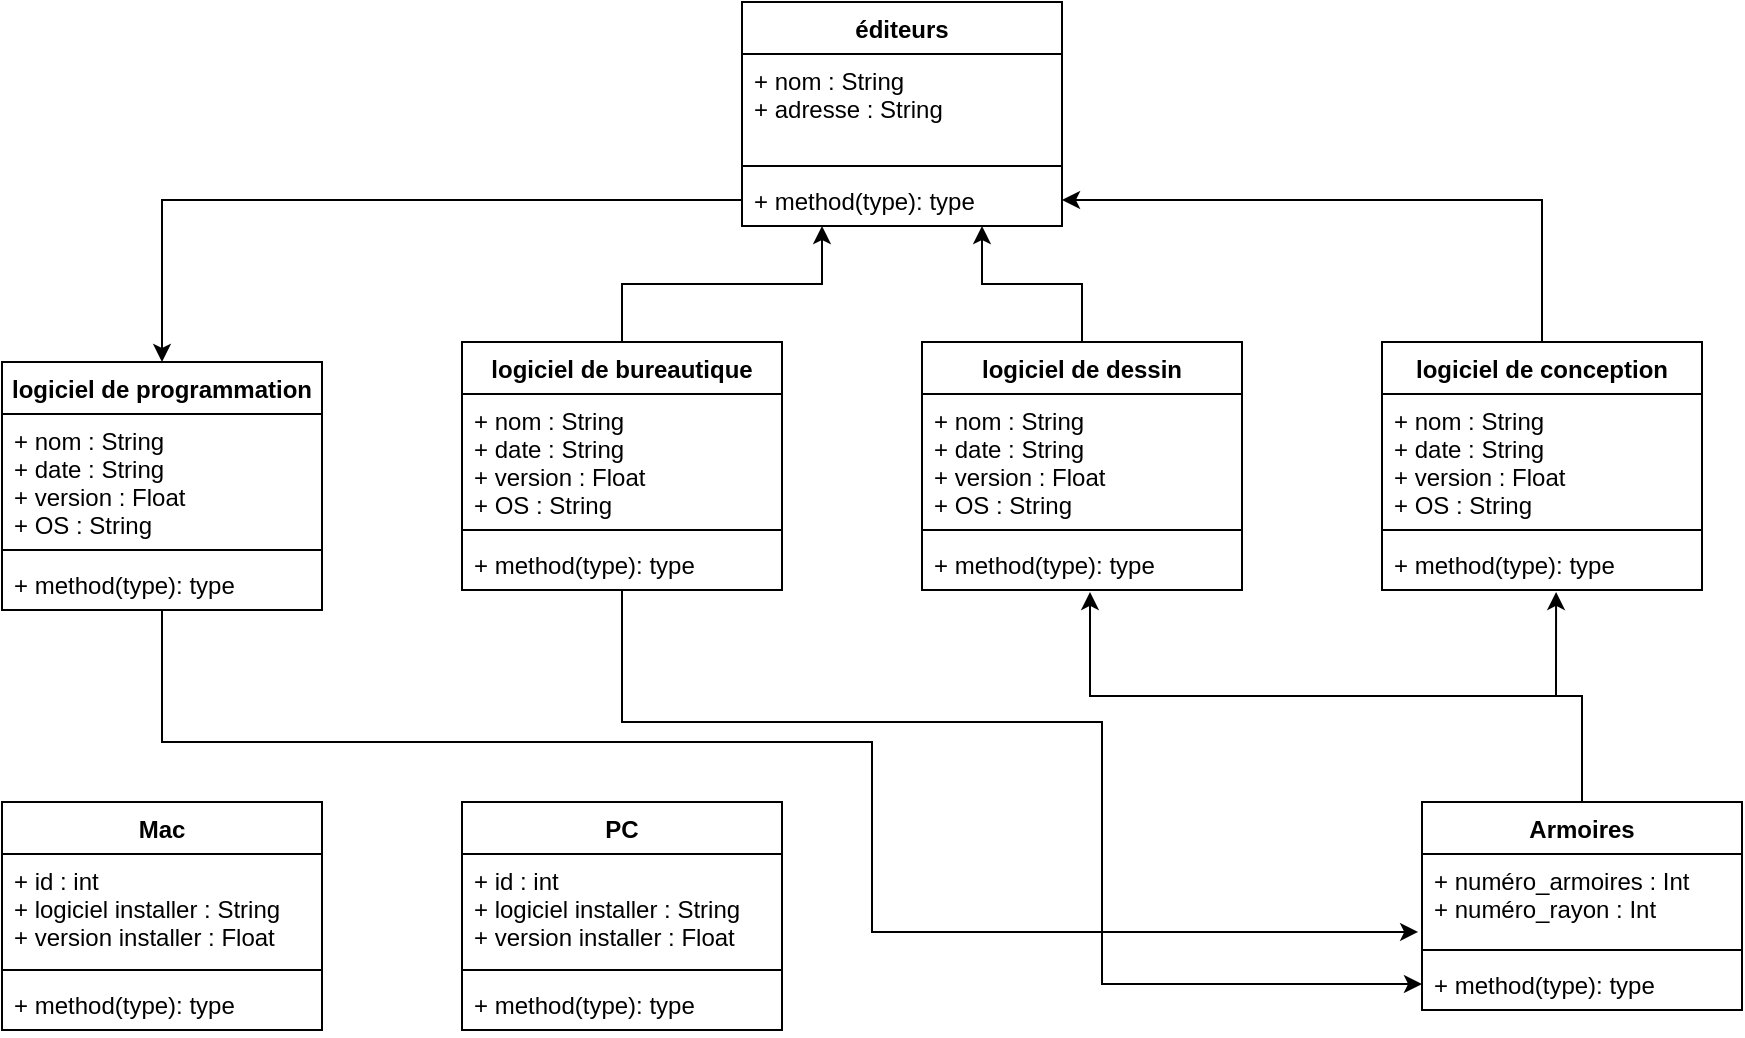 <mxfile version="12.6.1" type="github">
  <diagram id="C5RBs43oDa-KdzZeNtuy" name="Page-1">
    <mxGraphModel dx="1102" dy="611" grid="1" gridSize="10" guides="1" tooltips="1" connect="1" arrows="1" fold="1" page="1" pageScale="1" pageWidth="827" pageHeight="1169" math="0" shadow="0">
      <root>
        <mxCell id="WIyWlLk6GJQsqaUBKTNV-0"/>
        <mxCell id="WIyWlLk6GJQsqaUBKTNV-1" parent="WIyWlLk6GJQsqaUBKTNV-0"/>
        <mxCell id="AofymKX_eStTces13Uos-10" style="edgeStyle=orthogonalEdgeStyle;rounded=0;orthogonalLoop=1;jettySize=auto;html=1;entryX=0.25;entryY=1;entryDx=0;entryDy=0;" edge="1" parent="WIyWlLk6GJQsqaUBKTNV-1" source="kCWOjqtQE3j7d7yytdrT-0" target="kCWOjqtQE3j7d7yytdrT-18">
          <mxGeometry relative="1" as="geometry"/>
        </mxCell>
        <mxCell id="kCWOjqtQE3j7d7yytdrT-0" value="logiciel de bureautique" style="swimlane;fontStyle=1;align=center;verticalAlign=top;childLayout=stackLayout;horizontal=1;startSize=26;horizontalStack=0;resizeParent=1;resizeParentMax=0;resizeLast=0;collapsible=1;marginBottom=0;" parent="WIyWlLk6GJQsqaUBKTNV-1" vertex="1">
          <mxGeometry x="250" y="180" width="160" height="124" as="geometry"/>
        </mxCell>
        <mxCell id="AofymKX_eStTces13Uos-6" value="+ nom : String&#xa;+ date : String&#xa;+ version : Float&#xa;+ OS : String" style="text;strokeColor=none;fillColor=none;align=left;verticalAlign=top;spacingLeft=4;spacingRight=4;overflow=hidden;rotatable=0;points=[[0,0.5],[1,0.5]];portConstraint=eastwest;" vertex="1" parent="kCWOjqtQE3j7d7yytdrT-0">
          <mxGeometry y="26" width="160" height="64" as="geometry"/>
        </mxCell>
        <mxCell id="kCWOjqtQE3j7d7yytdrT-2" value="" style="line;strokeWidth=1;fillColor=none;align=left;verticalAlign=middle;spacingTop=-1;spacingLeft=3;spacingRight=3;rotatable=0;labelPosition=right;points=[];portConstraint=eastwest;" parent="kCWOjqtQE3j7d7yytdrT-0" vertex="1">
          <mxGeometry y="90" width="160" height="8" as="geometry"/>
        </mxCell>
        <mxCell id="kCWOjqtQE3j7d7yytdrT-3" value="+ method(type): type" style="text;strokeColor=none;fillColor=none;align=left;verticalAlign=top;spacingLeft=4;spacingRight=4;overflow=hidden;rotatable=0;points=[[0,0.5],[1,0.5]];portConstraint=eastwest;" parent="kCWOjqtQE3j7d7yytdrT-0" vertex="1">
          <mxGeometry y="98" width="160" height="26" as="geometry"/>
        </mxCell>
        <mxCell id="AofymKX_eStTces13Uos-11" style="edgeStyle=orthogonalEdgeStyle;rounded=0;orthogonalLoop=1;jettySize=auto;html=1;entryX=0.75;entryY=1;entryDx=0;entryDy=0;" edge="1" parent="WIyWlLk6GJQsqaUBKTNV-1" source="kCWOjqtQE3j7d7yytdrT-4" target="kCWOjqtQE3j7d7yytdrT-18">
          <mxGeometry relative="1" as="geometry"/>
        </mxCell>
        <mxCell id="kCWOjqtQE3j7d7yytdrT-4" value="logiciel de dessin" style="swimlane;fontStyle=1;align=center;verticalAlign=top;childLayout=stackLayout;horizontal=1;startSize=26;horizontalStack=0;resizeParent=1;resizeParentMax=0;resizeLast=0;collapsible=1;marginBottom=0;" parent="WIyWlLk6GJQsqaUBKTNV-1" vertex="1">
          <mxGeometry x="480" y="180" width="160" height="124" as="geometry"/>
        </mxCell>
        <mxCell id="AofymKX_eStTces13Uos-7" value="+ nom : String&#xa;+ date : String&#xa;+ version : Float&#xa;+ OS : String" style="text;strokeColor=none;fillColor=none;align=left;verticalAlign=top;spacingLeft=4;spacingRight=4;overflow=hidden;rotatable=0;points=[[0,0.5],[1,0.5]];portConstraint=eastwest;" vertex="1" parent="kCWOjqtQE3j7d7yytdrT-4">
          <mxGeometry y="26" width="160" height="64" as="geometry"/>
        </mxCell>
        <mxCell id="kCWOjqtQE3j7d7yytdrT-6" value="" style="line;strokeWidth=1;fillColor=none;align=left;verticalAlign=middle;spacingTop=-1;spacingLeft=3;spacingRight=3;rotatable=0;labelPosition=right;points=[];portConstraint=eastwest;" parent="kCWOjqtQE3j7d7yytdrT-4" vertex="1">
          <mxGeometry y="90" width="160" height="8" as="geometry"/>
        </mxCell>
        <mxCell id="kCWOjqtQE3j7d7yytdrT-7" value="+ method(type): type" style="text;strokeColor=none;fillColor=none;align=left;verticalAlign=top;spacingLeft=4;spacingRight=4;overflow=hidden;rotatable=0;points=[[0,0.5],[1,0.5]];portConstraint=eastwest;" parent="kCWOjqtQE3j7d7yytdrT-4" vertex="1">
          <mxGeometry y="98" width="160" height="26" as="geometry"/>
        </mxCell>
        <mxCell id="AofymKX_eStTces13Uos-12" style="edgeStyle=orthogonalEdgeStyle;rounded=0;orthogonalLoop=1;jettySize=auto;html=1;exitX=0.5;exitY=0;exitDx=0;exitDy=0;entryX=1;entryY=0.5;entryDx=0;entryDy=0;" edge="1" parent="WIyWlLk6GJQsqaUBKTNV-1" source="kCWOjqtQE3j7d7yytdrT-8" target="kCWOjqtQE3j7d7yytdrT-21">
          <mxGeometry relative="1" as="geometry"/>
        </mxCell>
        <mxCell id="kCWOjqtQE3j7d7yytdrT-8" value="logiciel de conception" style="swimlane;fontStyle=1;align=center;verticalAlign=top;childLayout=stackLayout;horizontal=1;startSize=26;horizontalStack=0;resizeParent=1;resizeParentMax=0;resizeLast=0;collapsible=1;marginBottom=0;" parent="WIyWlLk6GJQsqaUBKTNV-1" vertex="1">
          <mxGeometry x="710" y="180" width="160" height="124" as="geometry"/>
        </mxCell>
        <mxCell id="AofymKX_eStTces13Uos-8" value="+ nom : String&#xa;+ date : String&#xa;+ version : Float&#xa;+ OS : String" style="text;strokeColor=none;fillColor=none;align=left;verticalAlign=top;spacingLeft=4;spacingRight=4;overflow=hidden;rotatable=0;points=[[0,0.5],[1,0.5]];portConstraint=eastwest;" vertex="1" parent="kCWOjqtQE3j7d7yytdrT-8">
          <mxGeometry y="26" width="160" height="64" as="geometry"/>
        </mxCell>
        <mxCell id="kCWOjqtQE3j7d7yytdrT-10" value="" style="line;strokeWidth=1;fillColor=none;align=left;verticalAlign=middle;spacingTop=-1;spacingLeft=3;spacingRight=3;rotatable=0;labelPosition=right;points=[];portConstraint=eastwest;" parent="kCWOjqtQE3j7d7yytdrT-8" vertex="1">
          <mxGeometry y="90" width="160" height="8" as="geometry"/>
        </mxCell>
        <mxCell id="kCWOjqtQE3j7d7yytdrT-11" value="+ method(type): type" style="text;strokeColor=none;fillColor=none;align=left;verticalAlign=top;spacingLeft=4;spacingRight=4;overflow=hidden;rotatable=0;points=[[0,0.5],[1,0.5]];portConstraint=eastwest;" parent="kCWOjqtQE3j7d7yytdrT-8" vertex="1">
          <mxGeometry y="98" width="160" height="26" as="geometry"/>
        </mxCell>
        <mxCell id="kCWOjqtQE3j7d7yytdrT-13" value="logiciel de programmation" style="swimlane;fontStyle=1;align=center;verticalAlign=top;childLayout=stackLayout;horizontal=1;startSize=26;horizontalStack=0;resizeParent=1;resizeParentMax=0;resizeLast=0;collapsible=1;marginBottom=0;" parent="WIyWlLk6GJQsqaUBKTNV-1" vertex="1">
          <mxGeometry x="20" y="190" width="160" height="124" as="geometry"/>
        </mxCell>
        <mxCell id="kCWOjqtQE3j7d7yytdrT-26" value="+ nom : String&#xa;+ date : String&#xa;+ version : Float&#xa;+ OS : String" style="text;strokeColor=none;fillColor=none;align=left;verticalAlign=top;spacingLeft=4;spacingRight=4;overflow=hidden;rotatable=0;points=[[0,0.5],[1,0.5]];portConstraint=eastwest;" parent="kCWOjqtQE3j7d7yytdrT-13" vertex="1">
          <mxGeometry y="26" width="160" height="64" as="geometry"/>
        </mxCell>
        <mxCell id="kCWOjqtQE3j7d7yytdrT-15" value="" style="line;strokeWidth=1;fillColor=none;align=left;verticalAlign=middle;spacingTop=-1;spacingLeft=3;spacingRight=3;rotatable=0;labelPosition=right;points=[];portConstraint=eastwest;" parent="kCWOjqtQE3j7d7yytdrT-13" vertex="1">
          <mxGeometry y="90" width="160" height="8" as="geometry"/>
        </mxCell>
        <mxCell id="kCWOjqtQE3j7d7yytdrT-16" value="+ method(type): type" style="text;strokeColor=none;fillColor=none;align=left;verticalAlign=top;spacingLeft=4;spacingRight=4;overflow=hidden;rotatable=0;points=[[0,0.5],[1,0.5]];portConstraint=eastwest;" parent="kCWOjqtQE3j7d7yytdrT-13" vertex="1">
          <mxGeometry y="98" width="160" height="26" as="geometry"/>
        </mxCell>
        <mxCell id="kCWOjqtQE3j7d7yytdrT-18" value="éditeurs" style="swimlane;fontStyle=1;align=center;verticalAlign=top;childLayout=stackLayout;horizontal=1;startSize=26;horizontalStack=0;resizeParent=1;resizeParentMax=0;resizeLast=0;collapsible=1;marginBottom=0;" parent="WIyWlLk6GJQsqaUBKTNV-1" vertex="1">
          <mxGeometry x="390" y="10" width="160" height="112" as="geometry"/>
        </mxCell>
        <mxCell id="kCWOjqtQE3j7d7yytdrT-19" value="+ nom : String&#xa;+ adresse : String&#xa;" style="text;strokeColor=none;fillColor=none;align=left;verticalAlign=top;spacingLeft=4;spacingRight=4;overflow=hidden;rotatable=0;points=[[0,0.5],[1,0.5]];portConstraint=eastwest;" parent="kCWOjqtQE3j7d7yytdrT-18" vertex="1">
          <mxGeometry y="26" width="160" height="52" as="geometry"/>
        </mxCell>
        <mxCell id="kCWOjqtQE3j7d7yytdrT-20" value="" style="line;strokeWidth=1;fillColor=none;align=left;verticalAlign=middle;spacingTop=-1;spacingLeft=3;spacingRight=3;rotatable=0;labelPosition=right;points=[];portConstraint=eastwest;" parent="kCWOjqtQE3j7d7yytdrT-18" vertex="1">
          <mxGeometry y="78" width="160" height="8" as="geometry"/>
        </mxCell>
        <mxCell id="kCWOjqtQE3j7d7yytdrT-21" value="+ method(type): type" style="text;strokeColor=none;fillColor=none;align=left;verticalAlign=top;spacingLeft=4;spacingRight=4;overflow=hidden;rotatable=0;points=[[0,0.5],[1,0.5]];portConstraint=eastwest;" parent="kCWOjqtQE3j7d7yytdrT-18" vertex="1">
          <mxGeometry y="86" width="160" height="26" as="geometry"/>
        </mxCell>
        <mxCell id="kCWOjqtQE3j7d7yytdrT-32" value="Mac" style="swimlane;fontStyle=1;align=center;verticalAlign=top;childLayout=stackLayout;horizontal=1;startSize=26;horizontalStack=0;resizeParent=1;resizeParentMax=0;resizeLast=0;collapsible=1;marginBottom=0;" parent="WIyWlLk6GJQsqaUBKTNV-1" vertex="1">
          <mxGeometry x="20" y="410" width="160" height="114" as="geometry"/>
        </mxCell>
        <mxCell id="kCWOjqtQE3j7d7yytdrT-33" value="+ id : int&#xa;+ logiciel installer : String&#xa;+ version installer : Float" style="text;strokeColor=none;fillColor=none;align=left;verticalAlign=top;spacingLeft=4;spacingRight=4;overflow=hidden;rotatable=0;points=[[0,0.5],[1,0.5]];portConstraint=eastwest;" parent="kCWOjqtQE3j7d7yytdrT-32" vertex="1">
          <mxGeometry y="26" width="160" height="54" as="geometry"/>
        </mxCell>
        <mxCell id="kCWOjqtQE3j7d7yytdrT-34" value="" style="line;strokeWidth=1;fillColor=none;align=left;verticalAlign=middle;spacingTop=-1;spacingLeft=3;spacingRight=3;rotatable=0;labelPosition=right;points=[];portConstraint=eastwest;" parent="kCWOjqtQE3j7d7yytdrT-32" vertex="1">
          <mxGeometry y="80" width="160" height="8" as="geometry"/>
        </mxCell>
        <mxCell id="kCWOjqtQE3j7d7yytdrT-35" value="+ method(type): type" style="text;strokeColor=none;fillColor=none;align=left;verticalAlign=top;spacingLeft=4;spacingRight=4;overflow=hidden;rotatable=0;points=[[0,0.5],[1,0.5]];portConstraint=eastwest;" parent="kCWOjqtQE3j7d7yytdrT-32" vertex="1">
          <mxGeometry y="88" width="160" height="26" as="geometry"/>
        </mxCell>
        <mxCell id="kCWOjqtQE3j7d7yytdrT-36" value="PC" style="swimlane;fontStyle=1;align=center;verticalAlign=top;childLayout=stackLayout;horizontal=1;startSize=26;horizontalStack=0;resizeParent=1;resizeParentMax=0;resizeLast=0;collapsible=1;marginBottom=0;" parent="WIyWlLk6GJQsqaUBKTNV-1" vertex="1">
          <mxGeometry x="250" y="410" width="160" height="114" as="geometry"/>
        </mxCell>
        <mxCell id="AofymKX_eStTces13Uos-1" value="+ id : int&#xa;+ logiciel installer : String&#xa;+ version installer : Float" style="text;strokeColor=none;fillColor=none;align=left;verticalAlign=top;spacingLeft=4;spacingRight=4;overflow=hidden;rotatable=0;points=[[0,0.5],[1,0.5]];portConstraint=eastwest;" vertex="1" parent="kCWOjqtQE3j7d7yytdrT-36">
          <mxGeometry y="26" width="160" height="54" as="geometry"/>
        </mxCell>
        <mxCell id="kCWOjqtQE3j7d7yytdrT-38" value="" style="line;strokeWidth=1;fillColor=none;align=left;verticalAlign=middle;spacingTop=-1;spacingLeft=3;spacingRight=3;rotatable=0;labelPosition=right;points=[];portConstraint=eastwest;" parent="kCWOjqtQE3j7d7yytdrT-36" vertex="1">
          <mxGeometry y="80" width="160" height="8" as="geometry"/>
        </mxCell>
        <mxCell id="kCWOjqtQE3j7d7yytdrT-39" value="+ method(type): type" style="text;strokeColor=none;fillColor=none;align=left;verticalAlign=top;spacingLeft=4;spacingRight=4;overflow=hidden;rotatable=0;points=[[0,0.5],[1,0.5]];portConstraint=eastwest;" parent="kCWOjqtQE3j7d7yytdrT-36" vertex="1">
          <mxGeometry y="88" width="160" height="26" as="geometry"/>
        </mxCell>
        <mxCell id="AofymKX_eStTces13Uos-13" style="edgeStyle=orthogonalEdgeStyle;rounded=0;orthogonalLoop=1;jettySize=auto;html=1;entryX=0.544;entryY=1.038;entryDx=0;entryDy=0;entryPerimeter=0;" edge="1" parent="WIyWlLk6GJQsqaUBKTNV-1" source="AofymKX_eStTces13Uos-2" target="kCWOjqtQE3j7d7yytdrT-11">
          <mxGeometry relative="1" as="geometry"/>
        </mxCell>
        <mxCell id="AofymKX_eStTces13Uos-14" style="edgeStyle=orthogonalEdgeStyle;rounded=0;orthogonalLoop=1;jettySize=auto;html=1;entryX=0.525;entryY=1.038;entryDx=0;entryDy=0;entryPerimeter=0;" edge="1" parent="WIyWlLk6GJQsqaUBKTNV-1" source="AofymKX_eStTces13Uos-2" target="kCWOjqtQE3j7d7yytdrT-7">
          <mxGeometry relative="1" as="geometry"/>
        </mxCell>
        <mxCell id="AofymKX_eStTces13Uos-2" value="Armoires" style="swimlane;fontStyle=1;align=center;verticalAlign=top;childLayout=stackLayout;horizontal=1;startSize=26;horizontalStack=0;resizeParent=1;resizeParentMax=0;resizeLast=0;collapsible=1;marginBottom=0;" vertex="1" parent="WIyWlLk6GJQsqaUBKTNV-1">
          <mxGeometry x="730" y="410" width="160" height="104" as="geometry"/>
        </mxCell>
        <mxCell id="AofymKX_eStTces13Uos-3" value="+ numéro_armoires : Int&#xa;+ numéro_rayon : Int" style="text;strokeColor=none;fillColor=none;align=left;verticalAlign=top;spacingLeft=4;spacingRight=4;overflow=hidden;rotatable=0;points=[[0,0.5],[1,0.5]];portConstraint=eastwest;" vertex="1" parent="AofymKX_eStTces13Uos-2">
          <mxGeometry y="26" width="160" height="44" as="geometry"/>
        </mxCell>
        <mxCell id="AofymKX_eStTces13Uos-4" value="" style="line;strokeWidth=1;fillColor=none;align=left;verticalAlign=middle;spacingTop=-1;spacingLeft=3;spacingRight=3;rotatable=0;labelPosition=right;points=[];portConstraint=eastwest;" vertex="1" parent="AofymKX_eStTces13Uos-2">
          <mxGeometry y="70" width="160" height="8" as="geometry"/>
        </mxCell>
        <mxCell id="AofymKX_eStTces13Uos-5" value="+ method(type): type" style="text;strokeColor=none;fillColor=none;align=left;verticalAlign=top;spacingLeft=4;spacingRight=4;overflow=hidden;rotatable=0;points=[[0,0.5],[1,0.5]];portConstraint=eastwest;" vertex="1" parent="AofymKX_eStTces13Uos-2">
          <mxGeometry y="78" width="160" height="26" as="geometry"/>
        </mxCell>
        <mxCell id="AofymKX_eStTces13Uos-9" style="edgeStyle=orthogonalEdgeStyle;rounded=0;orthogonalLoop=1;jettySize=auto;html=1;entryX=0.5;entryY=0;entryDx=0;entryDy=0;" edge="1" parent="WIyWlLk6GJQsqaUBKTNV-1" source="kCWOjqtQE3j7d7yytdrT-21" target="kCWOjqtQE3j7d7yytdrT-13">
          <mxGeometry relative="1" as="geometry"/>
        </mxCell>
        <mxCell id="AofymKX_eStTces13Uos-15" style="edgeStyle=orthogonalEdgeStyle;rounded=0;orthogonalLoop=1;jettySize=auto;html=1;entryX=0;entryY=0.5;entryDx=0;entryDy=0;" edge="1" parent="WIyWlLk6GJQsqaUBKTNV-1" source="kCWOjqtQE3j7d7yytdrT-3" target="AofymKX_eStTces13Uos-5">
          <mxGeometry relative="1" as="geometry">
            <Array as="points">
              <mxPoint x="330" y="370"/>
              <mxPoint x="570" y="370"/>
              <mxPoint x="570" y="501"/>
            </Array>
          </mxGeometry>
        </mxCell>
        <mxCell id="AofymKX_eStTces13Uos-16" style="edgeStyle=orthogonalEdgeStyle;rounded=0;orthogonalLoop=1;jettySize=auto;html=1;entryX=-0.012;entryY=0.886;entryDx=0;entryDy=0;entryPerimeter=0;" edge="1" parent="WIyWlLk6GJQsqaUBKTNV-1" source="kCWOjqtQE3j7d7yytdrT-16" target="AofymKX_eStTces13Uos-3">
          <mxGeometry relative="1" as="geometry">
            <Array as="points">
              <mxPoint x="100" y="380"/>
              <mxPoint x="455" y="380"/>
              <mxPoint x="455" y="475"/>
            </Array>
          </mxGeometry>
        </mxCell>
      </root>
    </mxGraphModel>
  </diagram>
</mxfile>
